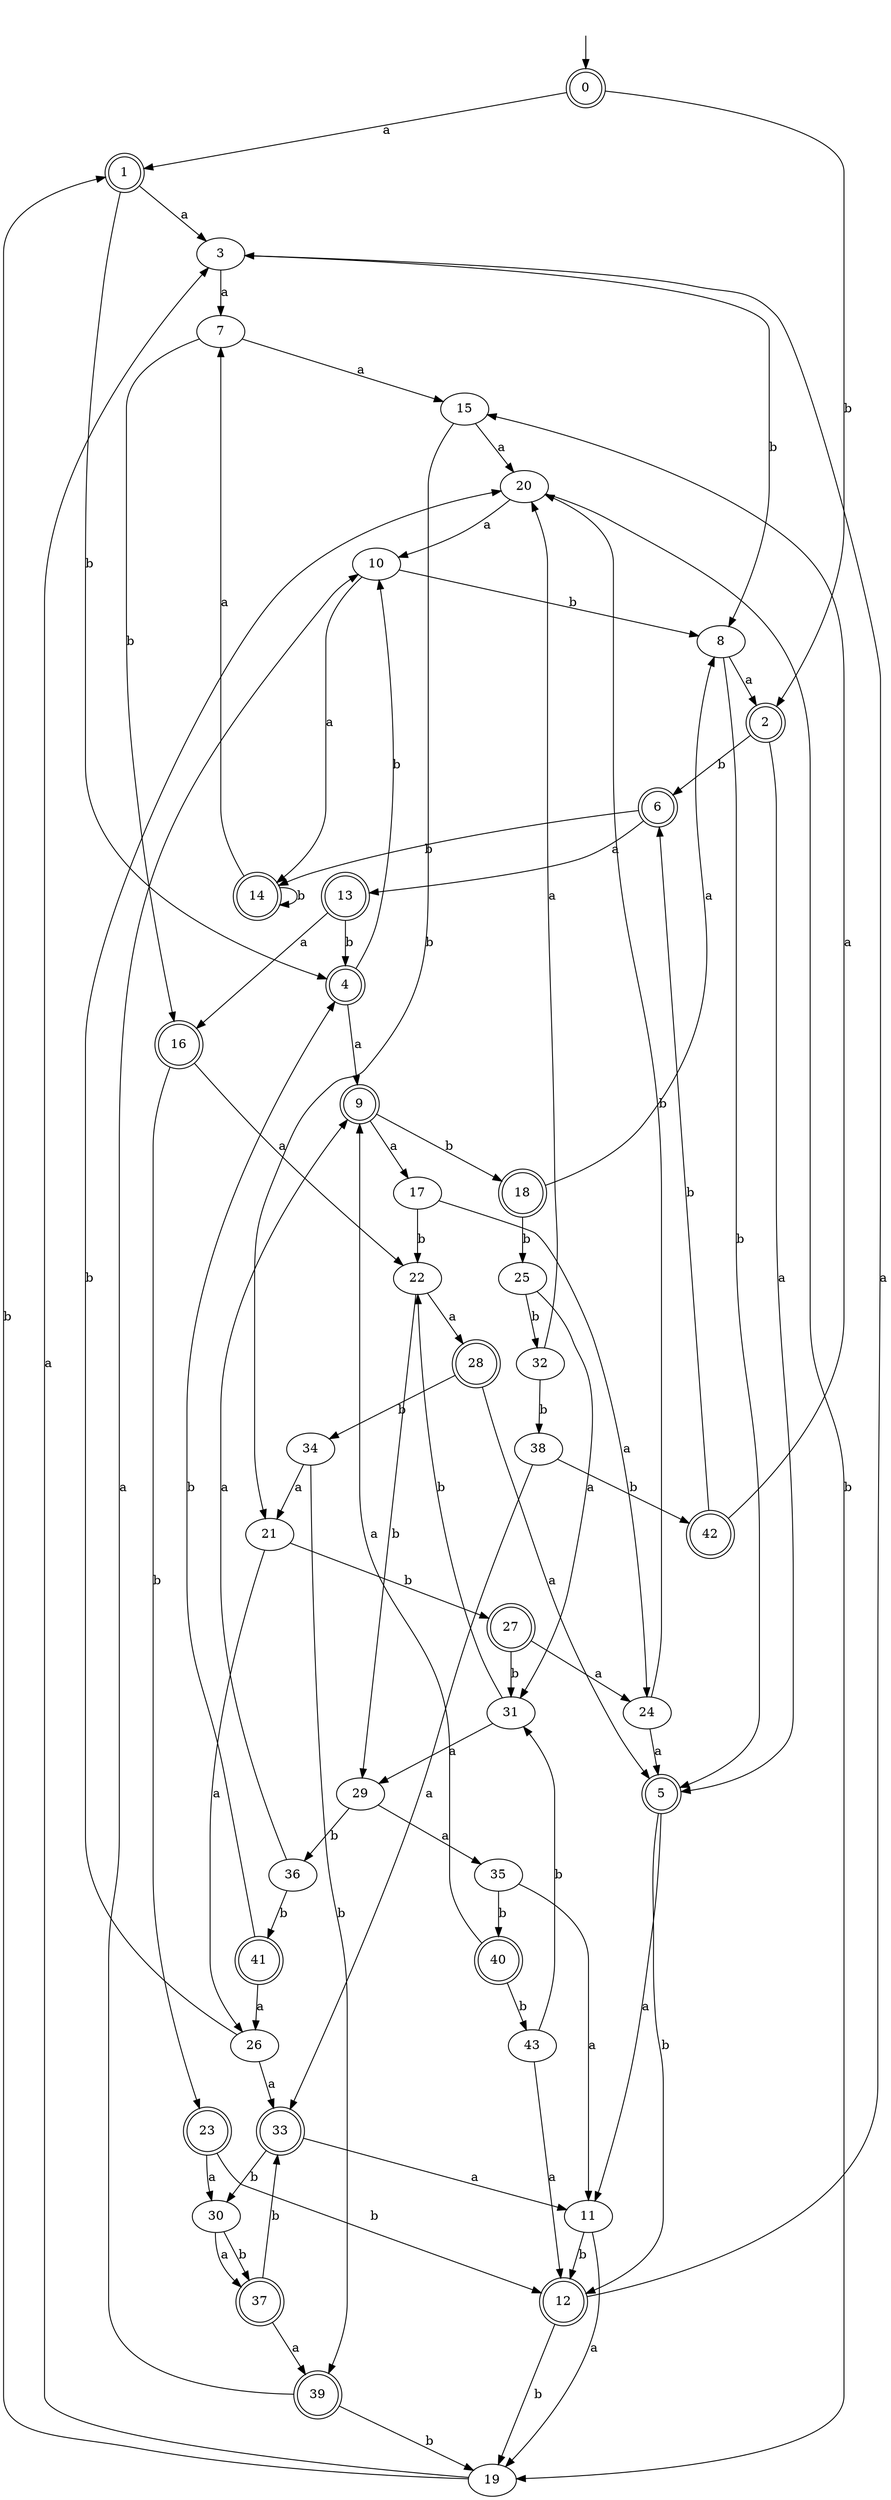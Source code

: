 digraph RandomDFA {
  __start0 [label="", shape=none];
  __start0 -> 0 [label=""];
  0 [shape=circle] [shape=doublecircle]
  0 -> 1 [label="a"]
  0 -> 2 [label="b"]
  1 [shape=doublecircle]
  1 -> 3 [label="a"]
  1 -> 4 [label="b"]
  2 [shape=doublecircle]
  2 -> 5 [label="a"]
  2 -> 6 [label="b"]
  3
  3 -> 7 [label="a"]
  3 -> 8 [label="b"]
  4 [shape=doublecircle]
  4 -> 9 [label="a"]
  4 -> 10 [label="b"]
  5 [shape=doublecircle]
  5 -> 11 [label="a"]
  5 -> 12 [label="b"]
  6 [shape=doublecircle]
  6 -> 13 [label="a"]
  6 -> 14 [label="b"]
  7
  7 -> 15 [label="a"]
  7 -> 16 [label="b"]
  8
  8 -> 2 [label="a"]
  8 -> 5 [label="b"]
  9 [shape=doublecircle]
  9 -> 17 [label="a"]
  9 -> 18 [label="b"]
  10
  10 -> 14 [label="a"]
  10 -> 8 [label="b"]
  11
  11 -> 19 [label="a"]
  11 -> 12 [label="b"]
  12 [shape=doublecircle]
  12 -> 3 [label="a"]
  12 -> 19 [label="b"]
  13 [shape=doublecircle]
  13 -> 16 [label="a"]
  13 -> 4 [label="b"]
  14 [shape=doublecircle]
  14 -> 7 [label="a"]
  14 -> 14 [label="b"]
  15
  15 -> 20 [label="a"]
  15 -> 21 [label="b"]
  16 [shape=doublecircle]
  16 -> 22 [label="a"]
  16 -> 23 [label="b"]
  17
  17 -> 24 [label="a"]
  17 -> 22 [label="b"]
  18 [shape=doublecircle]
  18 -> 8 [label="a"]
  18 -> 25 [label="b"]
  19
  19 -> 3 [label="a"]
  19 -> 1 [label="b"]
  20
  20 -> 10 [label="a"]
  20 -> 19 [label="b"]
  21
  21 -> 26 [label="a"]
  21 -> 27 [label="b"]
  22
  22 -> 28 [label="a"]
  22 -> 29 [label="b"]
  23 [shape=doublecircle]
  23 -> 30 [label="a"]
  23 -> 12 [label="b"]
  24
  24 -> 5 [label="a"]
  24 -> 20 [label="b"]
  25
  25 -> 31 [label="a"]
  25 -> 32 [label="b"]
  26
  26 -> 33 [label="a"]
  26 -> 20 [label="b"]
  27 [shape=doublecircle]
  27 -> 24 [label="a"]
  27 -> 31 [label="b"]
  28 [shape=doublecircle]
  28 -> 5 [label="a"]
  28 -> 34 [label="b"]
  29
  29 -> 35 [label="a"]
  29 -> 36 [label="b"]
  30
  30 -> 37 [label="a"]
  30 -> 37 [label="b"]
  31
  31 -> 29 [label="a"]
  31 -> 22 [label="b"]
  32
  32 -> 20 [label="a"]
  32 -> 38 [label="b"]
  33 [shape=doublecircle]
  33 -> 11 [label="a"]
  33 -> 30 [label="b"]
  34
  34 -> 21 [label="a"]
  34 -> 39 [label="b"]
  35
  35 -> 11 [label="a"]
  35 -> 40 [label="b"]
  36
  36 -> 9 [label="a"]
  36 -> 41 [label="b"]
  37 [shape=doublecircle]
  37 -> 39 [label="a"]
  37 -> 33 [label="b"]
  38
  38 -> 33 [label="a"]
  38 -> 42 [label="b"]
  39 [shape=doublecircle]
  39 -> 10 [label="a"]
  39 -> 19 [label="b"]
  40 [shape=doublecircle]
  40 -> 9 [label="a"]
  40 -> 43 [label="b"]
  41 [shape=doublecircle]
  41 -> 26 [label="a"]
  41 -> 4 [label="b"]
  42 [shape=doublecircle]
  42 -> 15 [label="a"]
  42 -> 6 [label="b"]
  43
  43 -> 12 [label="a"]
  43 -> 31 [label="b"]
}
